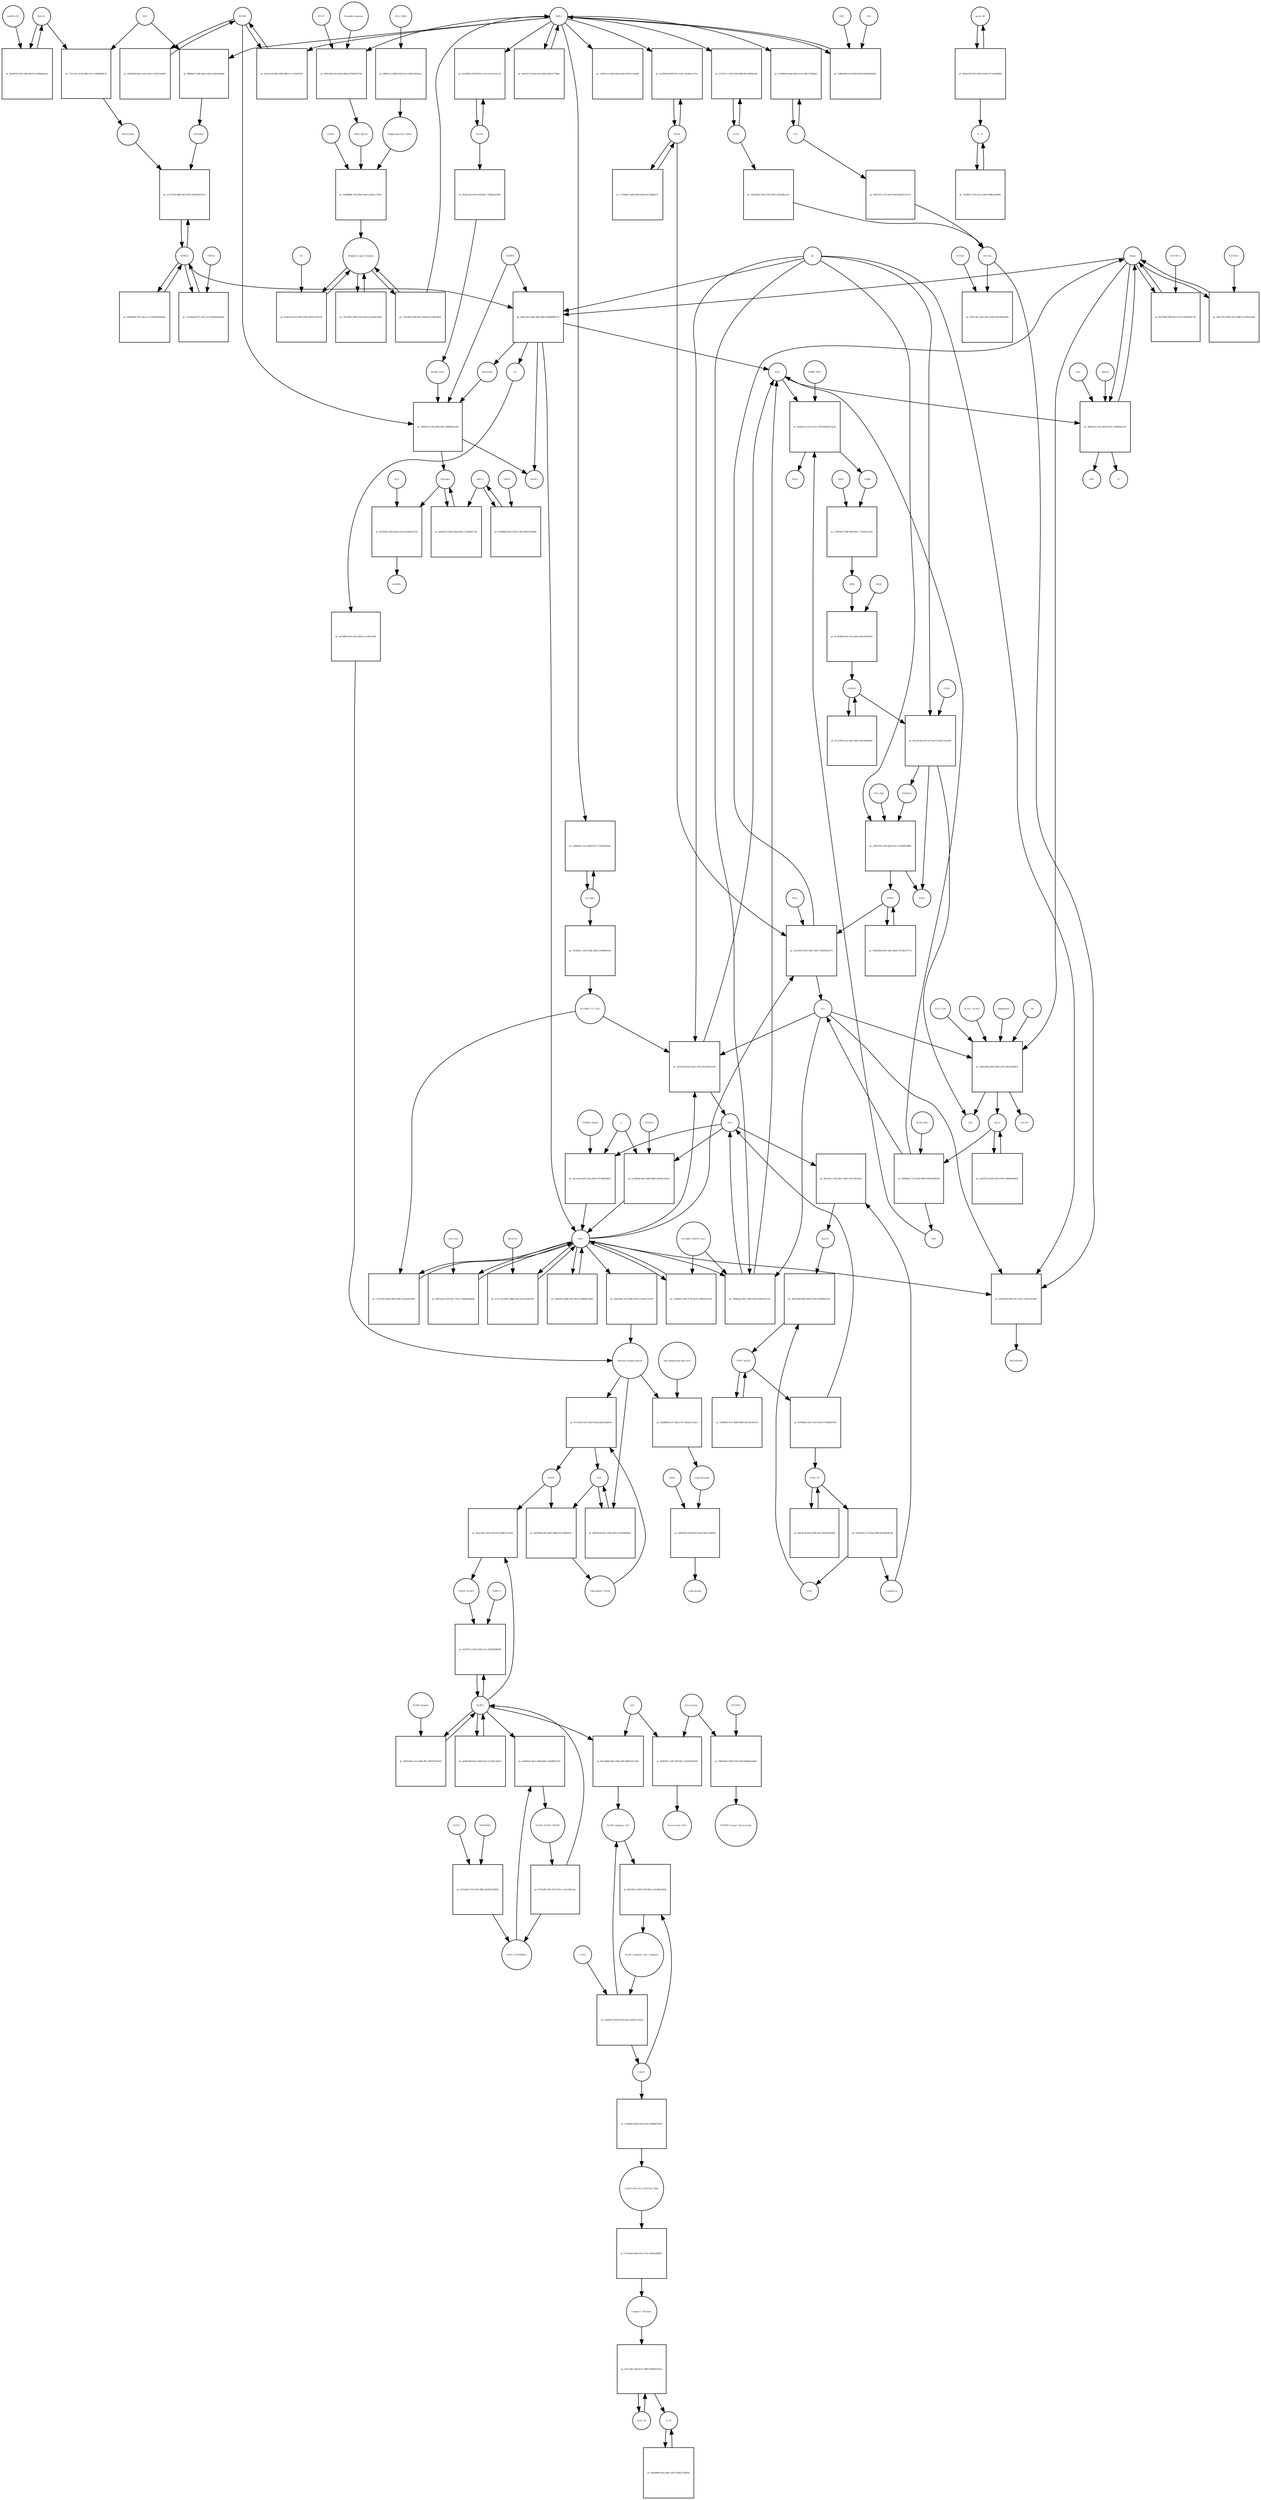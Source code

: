 strict digraph  {
Heme [annotation="urn_miriam_obo.chebi_CHEBI%3A30413", bipartite=0, cls="simple chemical", fontsize=4, label=Heme, shape=circle];
"pr_dd5c4342-20da-498a-9f48-358688904578" [annotation="", bipartite=1, cls=process, fontsize=4, label="pr_dd5c4342-20da-498a-9f48-358688904578", shape=square];
Biliverdin [annotation="urn_miriam_obo.chebi_CHEBI%3A17033", bipartite=0, cls="simple chemical", fontsize=4, label=Biliverdin, shape=circle];
HMOX1 [annotation="", bipartite=0, cls=macromolecule, fontsize=4, label=HMOX1, shape=circle];
O2 [annotation="urn_miriam_obo.chebi_CHEBI%3A15379", bipartite=0, cls="simple chemical", fontsize=4, label=O2, shape=circle];
NADPH [annotation="urn_miriam_obo.chebi_CHEBI%3A16474", bipartite=0, cls="simple chemical", fontsize=4, label=NADPH, shape=circle];
H2O [annotation="urn_miriam_obo.chebi_CHEBI%3A15377", bipartite=0, cls="simple chemical", fontsize=4, label=H2O, shape=circle];
"Fe2+" [annotation="urn_miriam_obo.chebi_CHEBI%3A29033", bipartite=0, cls="simple chemical", fontsize=4, label="Fe2+", shape=circle];
"NADP+" [annotation="urn_miriam_obo.chebi_CHEBI%3A18009", bipartite=0, cls="simple chemical", fontsize=4, label="NADP+", shape=circle];
CO [annotation="urn_miriam_obo.chebi_CHEBI%3A17245", bipartite=0, cls="simple chemical", fontsize=4, label=CO, shape=circle];
"pr_0b77bfb4-0f8b-4b25-9573-e6b5faf9175f" [annotation="", bipartite=1, cls=process, fontsize=4, label="pr_0b77bfb4-0f8b-4b25-9573-e6b5faf9175f", shape=square];
"FLVCR1-2" [annotation=urn_miriam_uniprot_Q9Y5Y0, bipartite=0, cls=macromolecule, fontsize=4, label="FLVCR1-2", shape=circle];
"pr_569e9c57-10f6-4f06-9dec-46693f6ceaf6" [annotation="", bipartite=1, cls=process, fontsize=4, label="pr_569e9c57-10f6-4f06-9dec-46693f6ceaf6", shape=square];
Bilirubin [annotation="urn_miriam_obo.chebi_CHEBI%3A16990", bipartite=0, cls="simple chemical", fontsize=4, label=Bilirubin, shape=circle];
BLVRB [annotation=urn_miriam_uniprot_P30043, bipartite=0, cls=macromolecule, fontsize=4, label=BLVRB, shape=circle];
"BLVRA_Zn2+" [annotation="urn_miriam_obo.chebi_CHEBI%3A29805|urn_miriam_uniprot_P53004", bipartite=0, cls=complex, fontsize=4, label="BLVRA_Zn2+", shape=circle];
"pr_b8a3d572-d5a6-4fbe-859a-cc2d050a7191" [annotation="", bipartite=1, cls=process, fontsize=4, label="pr_b8a3d572-d5a6-4fbe-859a-cc2d050a7191", shape=square];
ABCC1 [annotation="", bipartite=0, cls=macromolecule, fontsize=4, label=ABCC1, shape=circle];
"pr_b3230d41-df49-4ea4-ace9-e226b21b57f2" [annotation="", bipartite=1, cls=process, fontsize=4, label="pr_b3230d41-df49-4ea4-ace9-e226b21b57f2", shape=square];
ALB [annotation=urn_miriam_uniprot_P02768, bipartite=0, cls=macromolecule, fontsize=4, label=ALB, shape=circle];
"ALB/BIL" [annotation="urn_miriam_uniprot_P02768|urn_miriam_obo.chebi_CHEBI%3A16990", bipartite=0, cls=complex, fontsize=4, label="ALB/BIL", shape=circle];
NRF2 [annotation="", bipartite=0, cls=macromolecule, fontsize=4, label=NRF2, shape=circle];
"pr_89964a37-afff-4bbb-a26a-b320f204ed8e" [annotation="", bipartite=1, cls=process, fontsize=4, label="pr_89964a37-afff-4bbb-a26a-b320f204ed8e", shape=square];
MAF [annotation=urn_miriam_uniprot_O75444, bipartite=0, cls=macromolecule, fontsize=4, label=MAF, shape=circle];
"Nrf2/Maf" [annotation="", bipartite=0, cls=complex, fontsize=4, label="Nrf2/Maf", shape=circle];
"pr_77ea141c-6154-46fe-9214-1298e8ffbe7e" [annotation="", bipartite=1, cls=process, fontsize=4, label="pr_77ea141c-6154-46fe-9214-1298e8ffbe7e", shape=square];
BACH1 [annotation=urn_miriam_uniprot_O14867, bipartite=0, cls=macromolecule, fontsize=4, label=BACH1, shape=circle];
"BACH1/Maf" [annotation="", bipartite=0, cls=complex, fontsize=4, label="BACH1/Maf", shape=circle];
"pr_26ed8761-0fa1-4be0-8632-67d0bb46e2a5" [annotation="", bipartite=1, cls=process, fontsize=4, label="pr_26ed8761-0fa1-4be0-8632-67d0bb46e2a5", shape=square];
"miRNA-155" [annotation=urn_miriam_ncbigene_406947, bipartite=0, cls="nucleic acid feature", fontsize=4, label="miRNA-155", shape=circle];
"pr_a1c27362-8b6f-445f-9d53-a9166097de14" [annotation="", bipartite=1, cls=process, fontsize=4, label="pr_a1c27362-8b6f-445f-9d53-a9166097de14", shape=square];
PRIN9 [annotation="urn_miriam_obo.chebi_CHEBI%3A15430", bipartite=0, cls="simple chemical", fontsize=4, label=PRIN9, shape=circle];
"pr_e2c81014-9521-4853-ab52-7054840cdc75" [annotation="", bipartite=1, cls=process, fontsize=4, label="pr_e2c81014-9521-4853-ab52-7054840cdc75", shape=square];
FECH [annotation=urn_miriam_uniprot_P22830, bipartite=0, cls=macromolecule, fontsize=4, label=FECH, shape=circle];
"Pb2+" [annotation="urn_miriam_obo.chebi_CHEBI%3A27889", bipartite=0, cls="simple chemical", fontsize=4, label="Pb2+", shape=circle];
"H+" [annotation="urn_miriam_obo.chebi_CHEBI%3A15378", bipartite=0, cls="simple chemical", fontsize=4, label="H+", shape=circle];
"SUCC-CoA" [annotation="urn_miriam_obo.chebi_CHEBI%3A57292", bipartite=0, cls="simple chemical", fontsize=4, label="SUCC-CoA", shape=circle];
"pr_ad9ee98a-bab6-4084-a359-546cded36fc0" [annotation="", bipartite=1, cls=process, fontsize=4, label="pr_ad9ee98a-bab6-4084-a359-546cded36fc0", shape=square];
dALA [annotation="urn_miriam_obo.chebi_CHEBI%3A356416", bipartite=0, cls="simple chemical", fontsize=4, label=dALA, shape=circle];
ALAS1_ALAS2 [annotation="urn_miriam_uniprot_P13196|urn_miriam_uniprot_P22557", bipartite=0, cls=complex, fontsize=4, label=ALAS1_ALAS2, shape=circle];
Panhematin [annotation="urn_miriam_obo.chebi_CHEBI%3A50385", bipartite=0, cls="simple chemical", fontsize=4, label=Panhematin, shape=circle];
Gly [annotation="urn_miriam_obo.chebi_CHEBI%3A57305", bipartite=0, cls="simple chemical", fontsize=4, label=Gly, shape=circle];
"CoA-SH" [annotation="urn_miriam_obo.chebi_CHEBI%3A15346", bipartite=0, cls="simple chemical", fontsize=4, label="CoA-SH", shape=circle];
CO2 [annotation="urn_miriam_obo.chebi_CHEBI%3A16526", bipartite=0, cls="simple chemical", fontsize=4, label=CO2, shape=circle];
"pr_e495c64f-9414-4af5-88ad-479081970742" [annotation="", bipartite=1, cls=process, fontsize=4, label="pr_e495c64f-9414-4af5-88ad-479081970742", shape=square];
KEAP1 [annotation=urn_miriam_uniprot_Q14145, bipartite=0, cls=macromolecule, fontsize=4, label=KEAP1, shape=circle];
NRF2_KEAP1 [annotation="urn_miriam_uniprot_Q14145|urn_miriam_uniprot_Q16236", bipartite=0, cls=complex, fontsize=4, label=NRF2_KEAP1, shape=circle];
"Dimethly fumarate" [annotation="urn_miriam_obo.chebi_CHEBI%3A76004", bipartite=0, cls="simple chemical", fontsize=4, label="Dimethly fumarate", shape=circle];
"Ubiquitin Ligase Complex" [annotation="urn_miriam_uniprot_Q14145|urn_miriam_uniprot_Q15843|urn_miriam_uniprot_Q13618|urn_miriam_uniprot_P62877|urn_miriam_uniprot_Q16236|urn_miriam_uniprot_P0CG48|urn_miriam_pubmed_19940261|urn_miriam_interpro_IPR000608", bipartite=0, cls=complex, fontsize=4, label="Ubiquitin Ligase Complex", shape=circle];
"pr_76227601-895d-4335-bbcb-6c3603031fb6" [annotation="", bipartite=1, cls=process, fontsize=4, label="pr_76227601-895d-4335-bbcb-6c3603031fb6", shape=square];
"pr_54ffbb5b-77c5-4502-b006-0818e4a8fb28" [annotation="", bipartite=1, cls=process, fontsize=4, label="pr_54ffbb5b-77c5-4502-b006-0818e4a8fb28", shape=square];
PBG [annotation="urn_miriam_obo.chebi_CHEBI%3A58126", bipartite=0, cls="simple chemical", fontsize=4, label=PBG, shape=circle];
"ALAD_Zn2+" [annotation="urn_miriam_uniprot_P13716|urn_miriam_obo.chebi_CHEBI%3A29105", bipartite=0, cls=complex, fontsize=4, label="ALAD_Zn2+", shape=circle];
"pr_8ebd1e13-d181-4c57-a785-dad9f5e74a2b" [annotation="", bipartite=1, cls=process, fontsize=4, label="pr_8ebd1e13-d181-4c57-a785-dad9f5e74a2b", shape=square];
HMBL [annotation="urn_miriam_obo.chebi_CHEBI%3A57845", bipartite=0, cls="simple chemical", fontsize=4, label=HMBL, shape=circle];
HMBS_DIPY [annotation="urn_miriam_obo.chebi_CHEBI%3A36319|urn_miriam_uniprot_P08397", bipartite=0, cls=complex, fontsize=4, label=HMBS_DIPY, shape=circle];
"NH4+" [annotation="urn_miriam_obo.chebi_CHEBI%3A28938", bipartite=0, cls="simple chemical", fontsize=4, label="NH4+", shape=circle];
"pr_278f7d1b-7dd0-49df-8d1c-77a5a9172e28" [annotation="", bipartite=1, cls=process, fontsize=4, label="pr_278f7d1b-7dd0-49df-8d1c-77a5a9172e28", shape=square];
URO3 [annotation="urn_miriam_obo.chebi_CHEBI%3A15437", bipartite=0, cls="simple chemical", fontsize=4, label=URO3, shape=circle];
UROS [annotation=urn_miriam_uniprot_P10746, bipartite=0, cls=macromolecule, fontsize=4, label=UROS, shape=circle];
"pr_6c3420b4-bdcf-4c2a-b02e-fb9cd248705e" [annotation="", bipartite=1, cls=process, fontsize=4, label="pr_6c3420b4-bdcf-4c2a-b02e-fb9cd248705e", shape=square];
COPRO3 [annotation="urn_miriam_obo.chebi_CHEBI%3A15439", bipartite=0, cls="simple chemical", fontsize=4, label=COPRO3, shape=circle];
UROD [annotation=urn_miriam_uniprot_P06132, bipartite=0, cls=macromolecule, fontsize=4, label=UROD, shape=circle];
"pr_0acc6c2d-ee10-4c33-9e7f-e5b217aa636d" [annotation="", bipartite=1, cls=process, fontsize=4, label="pr_0acc6c2d-ee10-4c33-9e7f-e5b217aa636d", shape=square];
PPGEN9 [annotation="urn_miriam_obo.chebi_CHEBI%3A15435", bipartite=0, cls="simple chemical", fontsize=4, label=PPGEN9, shape=circle];
CPOX [annotation=urn_miriam_uniprot_P36551, bipartite=0, cls=macromolecule, fontsize=4, label=CPOX, shape=circle];
H2O2 [annotation="urn_miriam_obo.chebi_CHEBI%3A16240", bipartite=0, cls="simple chemical", fontsize=4, label=H2O2, shape=circle];
"pr_1d0747f9-c838-4e83-92f1-c193e6b7888d" [annotation="", bipartite=1, cls=process, fontsize=4, label="pr_1d0747f9-c838-4e83-92f1-c193e6b7888d", shape=square];
PPO_FAD [annotation="urn_miriam_obo.chebi_CHEBI%3A16238|urn_miriam_uniprot_P50336", bipartite=0, cls=complex, fontsize=4, label=PPO_FAD, shape=circle];
"pr_be815e72-4cda-4a5f-ba6d-ab2f1a779b8c" [annotation="", bipartite=1, cls=process, fontsize=4, label="pr_be815e72-4cda-4a5f-ba6d-ab2f1a779b8c", shape=square];
"pr_ab167013-420e-4b1d-9705-cbb66950482f" [annotation="", bipartite=1, cls="uncertain process", fontsize=4, label="pr_ab167013-420e-4b1d-9705-cbb66950482f", shape=square];
"pr_811218f8-a1ec-46ce-8af0-34b33f692b29" [annotation="", bipartite=1, cls="uncertain process", fontsize=4, label="pr_811218f8-a1ec-46ce-8af0-34b33f692b29", shape=square];
"pr_9588384d-89c6-42bc-8b6b-7b734237171e" [annotation="", bipartite=1, cls="uncertain process", fontsize=4, label="pr_9588384d-89c6-42bc-8b6b-7b734237171e", shape=square];
"Poly-unsaturated fatty acid" [annotation="urn_miriam_obo.chebi_CHEBI%3A26208", bipartite=0, cls="simple chemical", fontsize=4, label="Poly-unsaturated fatty acid", shape=circle];
"pr_3026f898-fc27-42fb-a747-f3ebea7cb3e3" [annotation="", bipartite=1, cls=process, fontsize=4, label="pr_3026f898-fc27-42fb-a747-f3ebea7cb3e3", shape=square];
"Lipid Peroxide" [annotation="urn_miriam_obo.chebi_CHEBI%3A61051", bipartite=0, cls="simple chemical", fontsize=4, label="Lipid Peroxide", shape=circle];
"Reactive Oxygen Species" [annotation="urn_miriam_obo.chebi_CHEBI%3A26523", bipartite=0, cls="simple chemical", fontsize=4, label="Reactive Oxygen Species", shape=circle];
"pr_444532d0-b3f4-4dc1-bc65-2df337d12683" [annotation="", bipartite=1, cls=process, fontsize=4, label="pr_444532d0-b3f4-4dc1-bc65-2df337d12683", shape=square];
"Fe(3+)O(OH)" [annotation="urn_miriam_obo.chebi_CHEBI%3A78619", bipartite=0, cls="simple chemical", fontsize=4, label="Fe(3+)O(OH)", shape=circle];
Ferritin [annotation=urn_miriam_uniprot_P02794, bipartite=0, cls=complex, fontsize=4, label=Ferritin, shape=circle];
"pr_1747224e-b482-480f-a9b8-2c3ee592cb83" [annotation="", bipartite=1, cls=process, fontsize=4, label="pr_1747224e-b482-480f-a9b8-2c3ee592cb83", shape=square];
"SLC40A1_CP_Cu2+" [annotation="urn_miriam_uniprot_P00450|urn_miriam_uniprot_Q9NP59|urn_miriam_obo.chebi_CHEBI%3A29036", bipartite=0, cls=complex, fontsize=4, label="SLC40A1_CP_Cu2+", shape=circle];
"pr_a655765a-b4cb-4ae1-97a0-20ca9365c92f" [annotation="", bipartite=1, cls=process, fontsize=4, label="pr_a655765a-b4cb-4ae1-97a0-20ca9365c92f", shape=square];
"Fe3+" [annotation="urn_miriam_obo.chebi_CHEBI%3A29034", bipartite=0, cls="simple chemical", fontsize=4, label="Fe3+", shape=circle];
SLC40A1 [annotation=urn_miriam_ncbigene_30061, bipartite=0, cls="nucleic acid feature", fontsize=4, label=SLC40A1, shape=circle];
"pr_1dbd6932-1b2f-458d-bf37-2719ded202d2" [annotation="", bipartite=1, cls=process, fontsize=4, label="pr_1dbd6932-1b2f-458d-bf37-2719ded202d2", shape=square];
FTH1 [annotation=urn_miriam_ncbigene_2495, bipartite=0, cls="nucleic acid feature", fontsize=4, label=FTH1, shape=circle];
"pr_f2791c11-1106-4384-9f08-db720086a1d6" [annotation="", bipartite=1, cls=process, fontsize=4, label="pr_f2791c11-1106-4384-9f08-db720086a1d6", shape=square];
FTL [annotation=urn_miriam_ncbigene_2512, bipartite=0, cls="nucleic acid feature", fontsize=4, label=FTL, shape=circle];
"pr_b12660e9-0eda-4001-b116-580c7109dbe5" [annotation="", bipartite=1, cls=process, fontsize=4, label="pr_b12660e9-0eda-4001-b116-580c7109dbe5", shape=square];
"pr_9d7edd2d-25ba-41d2-af83-c432a48aac2f" [annotation="", bipartite=1, cls=process, fontsize=4, label="pr_9d7edd2d-25ba-41d2-af83-c432a48aac2f", shape=square];
"pr_80b55cf1-0c33-4e5f-9ef4-0adf31e1417d" [annotation="", bipartite=1, cls=process, fontsize=4, label="pr_80b55cf1-0c33-4e5f-9ef4-0adf31e1417d", shape=square];
"pr_a1299528-f008-4152-b215-20a9eeac751a" [annotation="", bipartite=1, cls=process, fontsize=4, label="pr_a1299528-f008-4152-b215-20a9eeac751a", shape=square];
"pr_c7224b81-9ad9-4630-b09a-0ac55dbafe7e" [annotation="", bipartite=1, cls=process, fontsize=4, label="pr_c7224b81-9ad9-4630-b09a-0ac55dbafe7e", shape=square];
"pr_695d9590-797c-44ac-ac72-0824f36b656a" [annotation="", bipartite=1, cls=process, fontsize=4, label="pr_695d9590-797c-44ac-ac72-0824f36b656a", shape=square];
BLVRA [annotation=urn_miriam_ncbigene_644, bipartite=0, cls="nucleic acid feature", fontsize=4, label=BLVRA, shape=circle];
"pr_b118962a-d7d9-4014-a7e9-1231aee2c110" [annotation="", bipartite=1, cls=process, fontsize=4, label="pr_b118962a-d7d9-4014-a7e9-1231aee2c110", shape=square];
"pr_8c6e3c2b-d9ad-48b5-8059-c11cf5a87b29" [annotation="", bipartite=1, cls=process, fontsize=4, label="pr_8c6e3c2b-d9ad-48b5-8059-c11cf5a87b29", shape=square];
"pr_439ab1fd-0b41-4cbc-aa4e-1cb957cde087" [annotation="", bipartite=1, cls=process, fontsize=4, label="pr_439ab1fd-0b41-4cbc-aa4e-1cb957cde087", shape=square];
"pr_051b6c3d-419b-4efd-bbc1-756dbca054f3" [annotation="", bipartite=1, cls=process, fontsize=4, label="pr_051b6c3d-419b-4efd-bbc1-756dbca054f3", shape=square];
"pr_74cd65ec-a5d1-42d6-a386-fc396fb0810d" [annotation="", bipartite=1, cls=process, fontsize=4, label="pr_74cd65ec-a5d1-42d6-a386-fc396fb0810d", shape=square];
"pr_0352c3dc-1003-4855-9c9b-d3e33d81dd4b" [annotation="", bipartite=1, cls=process, fontsize=4, label="pr_0352c3dc-1003-4855-9c9b-d3e33d81dd4b", shape=square];
NCOA4 [annotation=urn_miriam_uniprot_Q13772, bipartite=0, cls=macromolecule, fontsize=4, label=NCOA4, shape=circle];
"pr_efce1e2a-b0f1-4a2a-bb35-597408830b10" [annotation="", bipartite=1, cls=process, fontsize=4, label="pr_efce1e2a-b0f1-4a2a-bb35-597408830b10", shape=square];
CYBRD1_Heme [annotation="urn_miriam_uniprot_Q53TN4|urn_miriam_obo.chebi_CHEBI%3A30413", bipartite=0, cls=complex, fontsize=4, label=CYBRD1_Heme, shape=circle];
"e-" [annotation="urn_miriam_obo.chebi_CHEBI%3A10545", bipartite=0, cls="simple chemical", fontsize=4, label="e-", shape=circle];
"pr_e8d7ae3e-22e4-4a17-b2e1-79dda4e84bed" [annotation="", bipartite=1, cls=process, fontsize=4, label="pr_e8d7ae3e-22e4-4a17-b2e1-79dda4e84bed", shape=square];
SLC11A2 [annotation=urn_miriam_uniprot_P49281, bipartite=0, cls=macromolecule, fontsize=4, label=SLC11A2, shape=circle];
"pr_e0630569-430d-4433-ba43-8bc315fffdfa" [annotation="", bipartite=1, cls=process, fontsize=4, label="pr_e0630569-430d-4433-ba43-8bc315fffdfa", shape=square];
"Lipid alcohol" [annotation="urn_miriam_obo.chebi_CHEBI%3A24026", bipartite=0, cls="simple chemical", fontsize=4, label="Lipid alcohol", shape=circle];
GPX4 [annotation=urn_miriam_uniprot_P36969, bipartite=0, cls=macromolecule, fontsize=4, label=GPX4, shape=circle];
"pr_7e2395db-8571-437a-ac18-48f5f5bfa2e0" [annotation="", bipartite=1, cls=process, fontsize=4, label="pr_7e2395db-8571-437a-ac18-48f5f5bfa2e0", shape=square];
ORF3a [annotation="urn_miriam_uniprot_P0DTC3|urn_miriam_taxonomy_2697049", bipartite=0, cls=macromolecule, fontsize=4, label=ORF3a, shape=circle];
"pr_24dcd5ab-35c4-46b2-93c6-ccb93e721230" [annotation="", bipartite=1, cls=process, fontsize=4, label="pr_24dcd5ab-35c4-46b2-93c6-ccb93e721230", shape=square];
"pr_f91888fb-9b32-4530-a78b-99282554408a" [annotation="", bipartite=1, cls=process, fontsize=4, label="pr_f91888fb-9b32-4530-a78b-99282554408a", shape=square];
ORF9c [annotation=urn_miriam_taxonomy_2697049, bipartite=0, cls=macromolecule, fontsize=4, label=ORF9c, shape=circle];
CUL3_RBX1 [annotation="urn_miriam_uniprot_Q13618|urn_miriam_uniprot_P62877", bipartite=0, cls=complex, fontsize=4, label=CUL3_RBX1, shape=circle];
"pr_8f81b112-66b9-4336-a5c3-298519001ea2" [annotation="", bipartite=1, cls=process, fontsize=4, label="pr_8f81b112-66b9-4336-a5c3-298519001ea2", shape=square];
"Neddylated CUL3_RBX1" [annotation="urn_miriam_uniprot_Q15843|urn_miriam_uniprot_Q13618|urn_miriam_uniprot_P62877", bipartite=0, cls=complex, fontsize=4, label="Neddylated CUL3_RBX1", shape=circle];
"pr_1ed97c1e-56d9-4ddd-833d-b47011ccbe80" [annotation="", bipartite=1, cls=process, fontsize=4, label="pr_1ed97c1e-56d9-4ddd-833d-b47011ccbe80", shape=square];
"pr_61d88b8b-75aa-46e6-a9ef-c825ecc75851" [annotation="", bipartite=1, cls=process, fontsize=4, label="pr_61d88b8b-75aa-46e6-a9ef-c825ecc75851", shape=square];
CAND1 [annotation=urn_miriam_uniprot_Q86VP6, bipartite=0, cls=macromolecule, fontsize=4, label=CAND1, shape=circle];
E2 [annotation=urn_miriam_interpro_IPR000608, bipartite=0, cls=macromolecule, fontsize=4, label=E2, shape=circle];
"pr_fea82a23-bf11-46c9-820e-d653e7239130" [annotation="", bipartite=1, cls=process, fontsize=4, label="pr_fea82a23-bf11-46c9-820e-d653e7239130", shape=square];
"pr_23db920b-8c38-45d9-92e8-4b385944681c" [annotation="", bipartite=1, cls=process, fontsize=4, label="pr_23db920b-8c38-45d9-92e8-4b385944681c", shape=square];
PKC [annotation="urn_miriam_pubmed_12198130|urn_miriam_interpro_IPR012233", bipartite=0, cls=macromolecule, fontsize=4, label=PKC, shape=circle];
CK2 [annotation="", bipartite=0, cls=macromolecule, fontsize=4, label=CK2, shape=circle];
"pr_bd077013-d96e-4133-988f-5c2034cfeddb" [annotation="", bipartite=1, cls=process, fontsize=4, label="pr_bd077013-d96e-4133-988f-5c2034cfeddb", shape=square];
"FLVCR1-1" [annotation=urn_miriam_uniprot_Q9Y5Y0, bipartite=0, cls=macromolecule, fontsize=4, label="FLVCR1-1", shape=circle];
"pr_50802c34-514c-4b52-8195-332fd00e3110" [annotation="", bipartite=1, cls=process, fontsize=4, label="pr_50802c34-514c-4b52-8195-332fd00e3110", shape=square];
ABCG2 [annotation=urn_miriam_uniprot_Q9UNQ0, bipartite=0, cls="macromolecule multimer", fontsize=4, label=ABCG2, shape=circle];
ATP [annotation="urn_miriam_obo.chebi_CHEBI%3A30616", bipartite=0, cls="simple chemical", fontsize=4, label=ATP, shape=circle];
Pi [annotation="urn_miriam_obo.chebi_CHEBI%3A18367", bipartite=0, cls="simple chemical", fontsize=4, label=Pi, shape=circle];
ADP [annotation="urn_miriam_obo.chebi_CHEBI%3A456216", bipartite=0, cls="simple chemical", fontsize=4, label=ADP, shape=circle];
"pr_c32b90c9-38f2-4745-8a33-c09e6efa7ee9" [annotation="", bipartite=1, cls=process, fontsize=4, label="pr_c32b90c9-38f2-4745-8a33-c09e6efa7ee9", shape=square];
"SLC40A1_HEPH_Cu2+" [annotation="urn_miriam_uniprot_Q9BQS7|urn_miriam_uniprot_Q9NP59|urn_miriam_obo.chebi_CHEBI%3A28694", bipartite=0, cls=complex, fontsize=4, label="SLC40A1_HEPH_Cu2+", shape=circle];
"pr_76944a5e-4fec-49b3-b23f-95e8c1651147" [annotation="", bipartite=1, cls=process, fontsize=4, label="pr_76944a5e-4fec-49b3-b23f-95e8c1651147", shape=square];
"pr_6fee33ce-1d3a-48c1-80b1-41b13fb160ef" [annotation="", bipartite=1, cls=process, fontsize=4, label="pr_6fee33ce-1d3a-48c1-80b1-41b13fb160ef", shape=square];
Transferrin [annotation=urn_miriam_uniprot_P02787, bipartite=0, cls=macromolecule, fontsize=4, label=Transferrin, shape=circle];
holoTF [annotation="urn_miriam_uniprot_P02787|urn_miriam_obo.chebi_CHEBI%3A29034", bipartite=0, cls=complex, fontsize=4, label=holoTF, shape=circle];
TFRC [annotation=urn_miriam_uniprot_P02786, bipartite=0, cls="macromolecule multimer", fontsize=4, label=TFRC, shape=circle];
"pr_98d74a69-695e-4d16-a76d-3f29a86a10e1" [annotation="", bipartite=1, cls=process, fontsize=4, label="pr_98d74a69-695e-4d16-a76d-3f29a86a10e1", shape=square];
TFRC_holoTF [annotation="urn_miriam_uniprot_P02787|urn_miriam_obo.chebi_CHEBI%3A29034|urn_miriam_uniprot_P02786", bipartite=0, cls=complex, fontsize=4, label=TFRC_holoTF, shape=circle];
"pr_543ff99a-9cc6-4999-9d80-242536c0ac95" [annotation="", bipartite=1, cls=process, fontsize=4, label="pr_543ff99a-9cc6-4999-9d80-242536c0ac95", shape=square];
"pr_837d48ed-29e1-4c67-8cb5-f72284856745" [annotation="", bipartite=1, cls=process, fontsize=4, label="pr_837d48ed-29e1-4c67-8cb5-f72284856745", shape=square];
TFRC_TF [annotation="urn_miriam_uniprot_P02787|urn_miriam_uniprot_P02786", bipartite=0, cls=complex, fontsize=4, label=TFRC_TF, shape=circle];
"pr_bc180fab-dacb-4082-8ba9-4818aa18f1e4" [annotation="", bipartite=1, cls=process, fontsize=4, label="pr_bc180fab-dacb-4082-8ba9-4818aa18f1e4", shape=square];
STEAP3 [annotation=urn_miriam_uniprot_Q658P3, bipartite=0, cls=macromolecule, fontsize=4, label=STEAP3, shape=circle];
"pr_fc7c1cb1-9097-48db-aeb2-e8ca329367d9" [annotation="", bipartite=1, cls=process, fontsize=4, label="pr_fc7c1cb1-9097-48db-aeb2-e8ca329367d9", shape=square];
MCOLN1 [annotation=urn_miriam_uniprot_Q9GZU1, bipartite=0, cls=macromolecule, fontsize=4, label=MCOLN1, shape=circle];
"pr_54b669c9-db9e-441f-bb25-8186d8579d3f" [annotation="", bipartite=1, cls=process, fontsize=4, label="pr_54b669c9-db9e-441f-bb25-8186d8579d3f", shape=square];
"pr_8d2cdcdf-42eb-429f-bcfe-f60e4b510494" [annotation="", bipartite=1, cls=process, fontsize=4, label="pr_8d2cdcdf-42eb-429f-bcfe-f60e4b510494", shape=square];
"pr_fea8c459-e170-4aae-906f-8e508aaffc3b" [annotation="", bipartite=1, cls=process, fontsize=4, label="pr_fea8c459-e170-4aae-906f-8e508aaffc3b", shape=square];
"pr_7191dd78-f14d-49cf-9add-8ac25db18876" [annotation="", bipartite=1, cls=process, fontsize=4, label="pr_7191dd78-f14d-49cf-9add-8ac25db18876", shape=square];
Thioredoxin_TXNIP [annotation="urn_miriam_uniprot_P10599|urn_miriam_uniprot_Q9H3M7", bipartite=0, cls=complex, fontsize=4, label=Thioredoxin_TXNIP, shape=circle];
"pr_917cdf54-ed72-42b3-943d-a4fea25bde31" [annotation="", bipartite=1, cls=process, fontsize=4, label="pr_917cdf54-ed72-42b3-943d-a4fea25bde31", shape=square];
TXNIP [annotation=urn_miriam_uniprot_Q9H3M7, bipartite=0, cls=macromolecule, fontsize=4, label=TXNIP, shape=circle];
TXN [annotation=urn_miriam_uniprot_P10599, bipartite=0, cls=macromolecule, fontsize=4, label=TXN, shape=circle];
NLRP3 [annotation=urn_miriam_uniprot_Q96P20, bipartite=0, cls=macromolecule, fontsize=4, label=NLRP3, shape=circle];
"pr_d8343a64-c5ae-4406-8ffc-0487934c9e81" [annotation="", bipartite=1, cls=process, fontsize=4, label="pr_d8343a64-c5ae-4406-8ffc-0487934c9e81", shape=square];
"Nf-KB Complex" [annotation="urn_miriam_uniprot_P19838|urn_miriam_uniprot_Q04206|urn_miriam_uniprot_Q00653", bipartite=0, cls=complex, fontsize=4, label="Nf-KB Complex", shape=circle];
"pr_deb8b798-6eb1-4620-9e3e-a17b2ec4d21a" [annotation="", bipartite=1, cls=process, fontsize=4, label="pr_deb8b798-6eb1-4620-9e3e-a17b2ec4d21a", shape=square];
"pr_bb81fb54-bb27-43bf-a059-c974310b08aa" [annotation="", bipartite=1, cls=process, fontsize=4, label="pr_bb81fb54-bb27-43bf-a059-c974310b08aa", shape=square];
"pr_3af7b90e-df23-4067-9b8b-631749d2d35c" [annotation="", bipartite=1, cls=process, fontsize=4, label="pr_3af7b90e-df23-4067-9b8b-631749d2d35c", shape=square];
HSP90AB1 [annotation=urn_miriam_uniprot_P08238, bipartite=0, cls=macromolecule, fontsize=4, label=HSP90AB1, shape=circle];
"pr_675cd6e5-f37d-42fe-88b2-2b24071b6663" [annotation="", bipartite=1, cls=process, fontsize=4, label="pr_675cd6e5-f37d-42fe-88b2-2b24071b6663", shape=square];
SUGT1 [annotation=urn_miriam_uniprot_Q9Y2Z0, bipartite=0, cls=macromolecule, fontsize=4, label=SUGT1, shape=circle];
SUGT1_HSP90AB1 [annotation="urn_miriam_uniprot_P08238|urn_miriam_uniprot_Q9Y2Z0", bipartite=0, cls=complex, fontsize=4, label=SUGT1_HSP90AB1, shape=circle];
"pr_af8d0a2e-8dc5-46db-bb0e-c06a8fb3c957" [annotation="", bipartite=1, cls=process, fontsize=4, label="pr_af8d0a2e-8dc5-46db-bb0e-c06a8fb3c957", shape=square];
NLRP3_SUGT1_HSP90 [annotation="urn_miriam_uniprot_P08238|urn_miriam_uniprot_Q96P20|urn_miriam_uniprot_Q9Y2Z0", bipartite=0, cls=complex, fontsize=4, label=NLRP3_SUGT1_HSP90, shape=circle];
"pr_0fe5c364-c5bf-41b6-9cf6-6dd67a11f6ae" [annotation="", bipartite=1, cls=process, fontsize=4, label="pr_0fe5c364-c5bf-41b6-9cf6-6dd67a11f6ae", shape=square];
TXNIP_NLRP3 [annotation="urn_miriam_uniprot_Q9H3M7|urn_miriam_uniprot_Q96P20", bipartite=0, cls=complex, fontsize=4, label=TXNIP_NLRP3, shape=circle];
"pr_60ca93b8-9b2e-458b-a8f7-86b41431194c" [annotation="", bipartite=1, cls=process, fontsize=4, label="pr_60ca93b8-9b2e-458b-a8f7-86b41431194c", shape=square];
ASC [annotation=urn_miriam_uniprot_Q9ULZ3, bipartite=0, cls=macromolecule, fontsize=4, label=ASC, shape=circle];
"NLRP3 oligomer_ASC" [annotation="urn_miriam_uniprot_Q9ULZ3|urn_miriam_obo.chebi_CHEBI%3A36080", bipartite=0, cls=complex, fontsize=4, label="NLRP3 oligomer_ASC", shape=circle];
"pr_08c3941a-2985-433d-86ac-e91396e9a0d2" [annotation="", bipartite=1, cls=process, fontsize=4, label="pr_08c3941a-2985-433d-86ac-e91396e9a0d2", shape=square];
CASP1 [annotation=urn_miriam_uniprot_P29466, bipartite=0, cls=macromolecule, fontsize=4, label=CASP1, shape=circle];
"NLRP3 oligomer_ASC_Caspase1" [annotation="urn_miriam_uniprot_P29466|urn_miriam_uniprot_Q9ULZ3", bipartite=0, cls=complex, fontsize=4, label="NLRP3 oligomer_ASC_Caspase1", shape=circle];
"pr_9940387c-5a85-4fff-bb27-ad37eaf0d768" [annotation="", bipartite=1, cls=process, fontsize=4, label="pr_9940387c-5a85-4fff-bb27-ad37eaf0d768", shape=square];
"Pyrin trimer" [annotation=urn_miriam_uniprot_O15553, bipartite=0, cls=complex, fontsize=4, label="Pyrin trimer", shape=circle];
"Pyrin trimer_ASC" [annotation="urn_miriam_uniprot_O15553|urn_miriam_uniprot_Q9ULZ3", bipartite=0, cls=complex, fontsize=4, label="Pyrin trimer_ASC", shape=circle];
"pr_59035a40-c668-4709-b2d9-66dbddea6b2c" [annotation="", bipartite=1, cls=process, fontsize=4, label="pr_59035a40-c668-4709-b2d9-66dbddea6b2c", shape=square];
PSTPIP1 [annotation=urn_miriam_uniprot_O43586, bipartite=0, cls="macromolecule multimer", fontsize=4, label=PSTPIP1, shape=circle];
"PSTPIP1 trimer_Pyrin trimer" [annotation="urn_miriam_uniprot_O15553|urn_miriam_uniprot_O43586", bipartite=0, cls=complex, fontsize=4, label="PSTPIP1 trimer_Pyrin trimer", shape=circle];
"pr_16ae8a3e-0938-4e7b-aad1-be0833733a55" [annotation="", bipartite=1, cls=process, fontsize=4, label="pr_16ae8a3e-0938-4e7b-aad1-be0833733a55", shape=square];
CTSG [annotation=urn_miriam_uniprot_P08311, bipartite=0, cls=macromolecule, fontsize=4, label=CTSG, shape=circle];
"pr_c25a68ef-b428-4109-a2fa-f32bd4070954" [annotation="", bipartite=1, cls=process, fontsize=4, label="pr_c25a68ef-b428-4109-a2fa-f32bd4070954", shape=square];
"CASP1(120-197)_CASP1(317-404)" [annotation=urn_miriam_uniprot_P29466, bipartite=0, cls=complex, fontsize=4, label="CASP1(120-197)_CASP1(317-404)", shape=circle];
"pr_5574e9a6-d0dd-43ac-87ae-6605e69bff97" [annotation="", bipartite=1, cls=process, fontsize=4, label="pr_5574e9a6-d0dd-43ac-87ae-6605e69bff97", shape=square];
"Caspase-1 Tetramer" [annotation=urn_miriam_uniprot_P29466, bipartite=0, cls="complex multimer", fontsize=4, label="Caspase-1 Tetramer", shape=circle];
"proIL-1B" [annotation=urn_miriam_uniprot_P01584, bipartite=0, cls=macromolecule, fontsize=4, label="proIL-1B", shape=circle];
"pr_902b1530-9252-4093-9e48-317e470a6969" [annotation="", bipartite=1, cls=process, fontsize=4, label="pr_902b1530-9252-4093-9e48-317e470a6969", shape=square];
"IL-1B" [annotation=urn_miriam_uniprot_P01584, bipartite=0, cls=macromolecule, fontsize=4, label="IL-1B", shape=circle];
"pr_14188f11-21f3-4c1e-a0b4-398bc4a940fe" [annotation="", bipartite=1, cls="omitted process", fontsize=4, label="pr_14188f11-21f3-4c1e-a0b4-398bc4a940fe", shape=square];
"pr_3e67417a-2029-4e9a-ac2c-d7d2df56b06d" [annotation="", bipartite=1, cls=process, fontsize=4, label="pr_3e67417a-2029-4e9a-ac2c-d7d2df56b06d", shape=square];
"SARS E" [annotation=urn_miriam_uniprot_P59637, bipartite=0, cls=macromolecule, fontsize=4, label="SARS E", shape=circle];
"proIL-18" [annotation=urn_miriam_uniprot_Q14116, bipartite=0, cls=macromolecule, fontsize=4, label="proIL-18", shape=circle];
"pr_f81ec4f6-e2d0-4cd7-98b9-e9d9f2f1b5a5" [annotation="", bipartite=1, cls=process, fontsize=4, label="pr_f81ec4f6-e2d0-4cd7-98b9-e9d9f2f1b5a5", shape=square];
"IL-18" [annotation=urn_miriam_uniprot_Q14116, bipartite=0, cls=macromolecule, fontsize=4, label="IL-18", shape=circle];
"pr_dbd288f0-6eb2-484c-a9d7-85482155d69d" [annotation="", bipartite=1, cls="omitted process", fontsize=4, label="pr_dbd288f0-6eb2-484c-a9d7-85482155d69d", shape=square];
"pr_6a7fd6f6-d551-4f1a-8f84-21cc08caf78e" [annotation="", bipartite=1, cls=process, fontsize=4, label="pr_6a7fd6f6-d551-4f1a-8f84-21cc08caf78e", shape=square];
"pr_97cfad1f-23fa-4f43-874c-cc6c15991a5e" [annotation="", bipartite=1, cls=process, fontsize=4, label="pr_97cfad1f-23fa-4f43-874c-cc6c15991a5e", shape=square];
Heme -> "pr_dd5c4342-20da-498a-9f48-358688904578"  [annotation="", interaction_type=consumption];
Heme -> "pr_0b77bfb4-0f8b-4b25-9573-e6b5faf9175f"  [annotation="", interaction_type=consumption];
Heme -> "pr_ad9ee98a-bab6-4084-a359-546cded36fc0"  [annotation=urn_miriam_pubmed_25446301, interaction_type=inhibition];
Heme -> "pr_bd077013-d96e-4133-988f-5c2034cfeddb"  [annotation="", interaction_type=consumption];
Heme -> "pr_50802c34-514c-4b52-8195-332fd00e3110"  [annotation="", interaction_type=consumption];
"pr_dd5c4342-20da-498a-9f48-358688904578" -> Biliverdin  [annotation="", interaction_type=production];
"pr_dd5c4342-20da-498a-9f48-358688904578" -> H2O  [annotation="", interaction_type=production];
"pr_dd5c4342-20da-498a-9f48-358688904578" -> "Fe2+"  [annotation="", interaction_type=production];
"pr_dd5c4342-20da-498a-9f48-358688904578" -> "NADP+"  [annotation="", interaction_type=production];
"pr_dd5c4342-20da-498a-9f48-358688904578" -> CO  [annotation="", interaction_type=production];
Biliverdin -> "pr_569e9c57-10f6-4f06-9dec-46693f6ceaf6"  [annotation="", interaction_type=consumption];
HMOX1 -> "pr_dd5c4342-20da-498a-9f48-358688904578"  [annotation="", interaction_type=catalysis];
HMOX1 -> "pr_a1c27362-8b6f-445f-9d53-a9166097de14"  [annotation="", interaction_type=consumption];
HMOX1 -> "pr_695d9590-797c-44ac-ac72-0824f36b656a"  [annotation="", interaction_type=consumption];
HMOX1 -> "pr_7e2395db-8571-437a-ac18-48f5f5bfa2e0"  [annotation="", interaction_type=consumption];
O2 -> "pr_dd5c4342-20da-498a-9f48-358688904578"  [annotation="", interaction_type=consumption];
O2 -> "pr_0acc6c2d-ee10-4c33-9e7f-e5b217aa636d"  [annotation="", interaction_type=consumption];
O2 -> "pr_1d0747f9-c838-4e83-92f1-c193e6b7888d"  [annotation="", interaction_type=consumption];
O2 -> "pr_444532d0-b3f4-4dc1-bc65-2df337d12683"  [annotation="", interaction_type=consumption];
O2 -> "pr_a655765a-b4cb-4ae1-97a0-20ca9365c92f"  [annotation="", interaction_type=consumption];
O2 -> "pr_76944a5e-4fec-49b3-b23f-95e8c1651147"  [annotation="", interaction_type=consumption];
NADPH -> "pr_dd5c4342-20da-498a-9f48-358688904578"  [annotation="", interaction_type=consumption];
NADPH -> "pr_569e9c57-10f6-4f06-9dec-46693f6ceaf6"  [annotation="", interaction_type=consumption];
H2O -> "pr_8ebd1e13-d181-4c57-a785-dad9f5e74a2b"  [annotation="", interaction_type=consumption];
H2O -> "pr_50802c34-514c-4b52-8195-332fd00e3110"  [annotation="", interaction_type=consumption];
"Fe2+" -> "pr_e2c81014-9521-4853-ab52-7054840cdc75"  [annotation="", interaction_type=consumption];
"Fe2+" -> "pr_444532d0-b3f4-4dc1-bc65-2df337d12683"  [annotation="", interaction_type=consumption];
"Fe2+" -> "pr_1747224e-b482-480f-a9b8-2c3ee592cb83"  [annotation="", interaction_type=consumption];
"Fe2+" -> "pr_a655765a-b4cb-4ae1-97a0-20ca9365c92f"  [annotation="", interaction_type=consumption];
"Fe2+" -> "pr_e8d7ae3e-22e4-4a17-b2e1-79dda4e84bed"  [annotation="", interaction_type=consumption];
"Fe2+" -> "pr_24dcd5ab-35c4-46b2-93c6-ccb93e721230"  [annotation="urn_miriam_pubmed_26794443|urn_miriam_pubmed_30692038", interaction_type=catalysis];
"Fe2+" -> "pr_c32b90c9-38f2-4745-8a33-c09e6efa7ee9"  [annotation="", interaction_type=consumption];
"Fe2+" -> "pr_76944a5e-4fec-49b3-b23f-95e8c1651147"  [annotation="", interaction_type=consumption];
"Fe2+" -> "pr_fc7c1cb1-9097-48db-aeb2-e8ca329367d9"  [annotation="", interaction_type=consumption];
"Fe2+" -> "pr_54b669c9-db9e-441f-bb25-8186d8579d3f"  [annotation="", interaction_type=consumption];
CO -> "pr_6a7fd6f6-d551-4f1a-8f84-21cc08caf78e"  [annotation="urn_miriam_pubmed_28356568|urn_miriam_pubmed_25770182", interaction_type=inhibition];
"pr_0b77bfb4-0f8b-4b25-9573-e6b5faf9175f" -> Heme  [annotation="", interaction_type=production];
"FLVCR1-2" -> "pr_0b77bfb4-0f8b-4b25-9573-e6b5faf9175f"  [annotation="", interaction_type=catalysis];
"pr_569e9c57-10f6-4f06-9dec-46693f6ceaf6" -> Bilirubin  [annotation="", interaction_type=production];
"pr_569e9c57-10f6-4f06-9dec-46693f6ceaf6" -> "NADP+"  [annotation="", interaction_type=production];
Bilirubin -> "pr_b8a3d572-d5a6-4fbe-859a-cc2d050a7191"  [annotation="", interaction_type=consumption];
Bilirubin -> "pr_b3230d41-df49-4ea4-ace9-e226b21b57f2"  [annotation="", interaction_type=consumption];
BLVRB -> "pr_569e9c57-10f6-4f06-9dec-46693f6ceaf6"  [annotation="", interaction_type=catalysis];
BLVRB -> "pr_8c6e3c2b-d9ad-48b5-8059-c11cf5a87b29"  [annotation="", interaction_type=consumption];
BLVRB -> "pr_439ab1fd-0b41-4cbc-aa4e-1cb957cde087"  [annotation="", interaction_type=consumption];
"BLVRA_Zn2+" -> "pr_569e9c57-10f6-4f06-9dec-46693f6ceaf6"  [annotation="", interaction_type=catalysis];
"pr_b8a3d572-d5a6-4fbe-859a-cc2d050a7191" -> Bilirubin  [annotation="", interaction_type=production];
ABCC1 -> "pr_b8a3d572-d5a6-4fbe-859a-cc2d050a7191"  [annotation="", interaction_type=catalysis];
ABCC1 -> "pr_f91888fb-9b32-4530-a78b-99282554408a"  [annotation="", interaction_type=consumption];
"pr_b3230d41-df49-4ea4-ace9-e226b21b57f2" -> "ALB/BIL"  [annotation="", interaction_type=production];
ALB -> "pr_b3230d41-df49-4ea4-ace9-e226b21b57f2"  [annotation="", interaction_type=consumption];
NRF2 -> "pr_89964a37-afff-4bbb-a26a-b320f204ed8e"  [annotation="", interaction_type=consumption];
NRF2 -> "pr_e495c64f-9414-4af5-88ad-479081970742"  [annotation="", interaction_type=consumption];
NRF2 -> "pr_be815e72-4cda-4a5f-ba6d-ab2f1a779b8c"  [annotation="", interaction_type=consumption];
NRF2 -> "pr_1dbd6932-1b2f-458d-bf37-2719ded202d2"  [annotation=urn_miriam_pubmed_30692038, interaction_type=catalysis];
NRF2 -> "pr_f2791c11-1106-4384-9f08-db720086a1d6"  [annotation=urn_miriam_pubmed_30692038, interaction_type=catalysis];
NRF2 -> "pr_b12660e9-0eda-4001-b116-580c7109dbe5"  [annotation=urn_miriam_pubmed_30692038, interaction_type=catalysis];
NRF2 -> "pr_a1299528-f008-4152-b215-20a9eeac751a"  [annotation="urn_miriam_pubmed_30692038|urn_miriam_pubmed_23766848", interaction_type=catalysis];
NRF2 -> "pr_b118962a-d7d9-4014-a7e9-1231aee2c110"  [annotation=urn_miriam_pubmed_30692038, interaction_type=catalysis];
NRF2 -> "pr_8c6e3c2b-d9ad-48b5-8059-c11cf5a87b29"  [annotation=urn_miriam_pubmed_30692038, interaction_type=catalysis];
NRF2 -> "pr_1ed97c1e-56d9-4ddd-833d-b47011ccbe80"  [annotation="", interaction_type=consumption];
NRF2 -> "pr_23db920b-8c38-45d9-92e8-4b385944681c"  [annotation="", interaction_type=consumption];
"pr_89964a37-afff-4bbb-a26a-b320f204ed8e" -> "Nrf2/Maf"  [annotation="", interaction_type=production];
MAF -> "pr_89964a37-afff-4bbb-a26a-b320f204ed8e"  [annotation="", interaction_type=consumption];
MAF -> "pr_77ea141c-6154-46fe-9214-1298e8ffbe7e"  [annotation="", interaction_type=consumption];
"Nrf2/Maf" -> "pr_a1c27362-8b6f-445f-9d53-a9166097de14"  [annotation="urn_miriam_pubmed_10473555|urn_miriam_pubmed_31827672|urn_miriam_pubmed_30692038|urn_miriam_pubmed_29717933", interaction_type=catalysis];
"pr_77ea141c-6154-46fe-9214-1298e8ffbe7e" -> "BACH1/Maf"  [annotation="", interaction_type=production];
BACH1 -> "pr_77ea141c-6154-46fe-9214-1298e8ffbe7e"  [annotation="", interaction_type=consumption];
BACH1 -> "pr_26ed8761-0fa1-4be0-8632-67d0bb46e2a5"  [annotation="", interaction_type=consumption];
"BACH1/Maf" -> "pr_a1c27362-8b6f-445f-9d53-a9166097de14"  [annotation="urn_miriam_pubmed_10473555|urn_miriam_pubmed_31827672|urn_miriam_pubmed_30692038|urn_miriam_pubmed_29717933", interaction_type=inhibition];
"pr_26ed8761-0fa1-4be0-8632-67d0bb46e2a5" -> BACH1  [annotation="", interaction_type=production];
"miRNA-155" -> "pr_26ed8761-0fa1-4be0-8632-67d0bb46e2a5"  [annotation="urn_miriam_pubmed_28082120|urn_miriam_pubmed_21982894", interaction_type=inhibition];
"pr_a1c27362-8b6f-445f-9d53-a9166097de14" -> HMOX1  [annotation="", interaction_type=production];
PRIN9 -> "pr_e2c81014-9521-4853-ab52-7054840cdc75"  [annotation="", interaction_type=consumption];
PRIN9 -> "pr_9588384d-89c6-42bc-8b6b-7b734237171e"  [annotation="", interaction_type=consumption];
"pr_e2c81014-9521-4853-ab52-7054840cdc75" -> Heme  [annotation="", interaction_type=production];
"pr_e2c81014-9521-4853-ab52-7054840cdc75" -> "H+"  [annotation="", interaction_type=production];
FECH -> "pr_e2c81014-9521-4853-ab52-7054840cdc75"  [annotation="", interaction_type=catalysis];
FECH -> "pr_a1299528-f008-4152-b215-20a9eeac751a"  [annotation="", interaction_type=consumption];
FECH -> "pr_c7224b81-9ad9-4630-b09a-0ac55dbafe7e"  [annotation="", interaction_type=consumption];
"Pb2+" -> "pr_e2c81014-9521-4853-ab52-7054840cdc75"  [annotation="", interaction_type=inhibition];
"H+" -> "pr_ad9ee98a-bab6-4084-a359-546cded36fc0"  [annotation="", interaction_type=consumption];
"H+" -> "pr_444532d0-b3f4-4dc1-bc65-2df337d12683"  [annotation="", interaction_type=consumption];
"H+" -> "pr_a655765a-b4cb-4ae1-97a0-20ca9365c92f"  [annotation="", interaction_type=consumption];
"H+" -> "pr_76944a5e-4fec-49b3-b23f-95e8c1651147"  [annotation="", interaction_type=consumption];
"SUCC-CoA" -> "pr_ad9ee98a-bab6-4084-a359-546cded36fc0"  [annotation="", interaction_type=consumption];
"pr_ad9ee98a-bab6-4084-a359-546cded36fc0" -> dALA  [annotation="", interaction_type=production];
"pr_ad9ee98a-bab6-4084-a359-546cded36fc0" -> "CoA-SH"  [annotation="", interaction_type=production];
"pr_ad9ee98a-bab6-4084-a359-546cded36fc0" -> CO2  [annotation="", interaction_type=production];
dALA -> "pr_54ffbb5b-77c5-4502-b006-0818e4a8fb28"  [annotation="", interaction_type=consumption];
dALA -> "pr_ab167013-420e-4b1d-9705-cbb66950482f"  [annotation="", interaction_type=consumption];
ALAS1_ALAS2 -> "pr_ad9ee98a-bab6-4084-a359-546cded36fc0"  [annotation=urn_miriam_pubmed_25446301, interaction_type=catalysis];
Panhematin -> "pr_ad9ee98a-bab6-4084-a359-546cded36fc0"  [annotation=urn_miriam_pubmed_25446301, interaction_type=inhibition];
Gly -> "pr_ad9ee98a-bab6-4084-a359-546cded36fc0"  [annotation="", interaction_type=consumption];
"pr_e495c64f-9414-4af5-88ad-479081970742" -> NRF2_KEAP1  [annotation="", interaction_type=production];
KEAP1 -> "pr_e495c64f-9414-4af5-88ad-479081970742"  [annotation="", interaction_type=consumption];
NRF2_KEAP1 -> "pr_61d88b8b-75aa-46e6-a9ef-c825ecc75851"  [annotation="", interaction_type=consumption];
"Dimethly fumarate" -> "pr_e495c64f-9414-4af5-88ad-479081970742"  [annotation="urn_miriam_pubmed_15282312|urn_miriam_pubmed_20486766|urn_miriam_pubmed_31692987|urn_miriam_pubmed_15572695|urn_miriam_pubmed_32132672", interaction_type=inhibition];
"Ubiquitin Ligase Complex" -> "pr_76227601-895d-4335-bbcb-6c3603031fb6"  [annotation="", interaction_type=consumption];
"Ubiquitin Ligase Complex" -> "pr_fea82a23-bf11-46c9-820e-d653e7239130"  [annotation="", interaction_type=consumption];
"Ubiquitin Ligase Complex" -> "pr_7191dd78-f14d-49cf-9add-8ac25db18876"  [annotation="", interaction_type=consumption];
"pr_76227601-895d-4335-bbcb-6c3603031fb6" -> "Ubiquitin Ligase Complex"  [annotation="", interaction_type=production];
"pr_54ffbb5b-77c5-4502-b006-0818e4a8fb28" -> PBG  [annotation="", interaction_type=production];
"pr_54ffbb5b-77c5-4502-b006-0818e4a8fb28" -> "H+"  [annotation="", interaction_type=production];
"pr_54ffbb5b-77c5-4502-b006-0818e4a8fb28" -> H2O  [annotation="", interaction_type=production];
PBG -> "pr_8ebd1e13-d181-4c57-a785-dad9f5e74a2b"  [annotation="", interaction_type=consumption];
"ALAD_Zn2+" -> "pr_54ffbb5b-77c5-4502-b006-0818e4a8fb28"  [annotation="", interaction_type=catalysis];
"pr_8ebd1e13-d181-4c57-a785-dad9f5e74a2b" -> HMBL  [annotation="", interaction_type=production];
"pr_8ebd1e13-d181-4c57-a785-dad9f5e74a2b" -> "NH4+"  [annotation="", interaction_type=production];
HMBL -> "pr_278f7d1b-7dd0-49df-8d1c-77a5a9172e28"  [annotation="", interaction_type=consumption];
HMBS_DIPY -> "pr_8ebd1e13-d181-4c57-a785-dad9f5e74a2b"  [annotation="", interaction_type=catalysis];
"pr_278f7d1b-7dd0-49df-8d1c-77a5a9172e28" -> URO3  [annotation="", interaction_type=production];
URO3 -> "pr_6c3420b4-bdcf-4c2a-b02e-fb9cd248705e"  [annotation="", interaction_type=consumption];
UROS -> "pr_278f7d1b-7dd0-49df-8d1c-77a5a9172e28"  [annotation="", interaction_type=catalysis];
"pr_6c3420b4-bdcf-4c2a-b02e-fb9cd248705e" -> COPRO3  [annotation="", interaction_type=production];
COPRO3 -> "pr_0acc6c2d-ee10-4c33-9e7f-e5b217aa636d"  [annotation="", interaction_type=consumption];
COPRO3 -> "pr_811218f8-a1ec-46ce-8af0-34b33f692b29"  [annotation="", interaction_type=consumption];
UROD -> "pr_6c3420b4-bdcf-4c2a-b02e-fb9cd248705e"  [annotation="", interaction_type=catalysis];
"pr_0acc6c2d-ee10-4c33-9e7f-e5b217aa636d" -> PPGEN9  [annotation="", interaction_type=production];
"pr_0acc6c2d-ee10-4c33-9e7f-e5b217aa636d" -> CO2  [annotation="", interaction_type=production];
"pr_0acc6c2d-ee10-4c33-9e7f-e5b217aa636d" -> H2O2  [annotation="", interaction_type=production];
PPGEN9 -> "pr_1d0747f9-c838-4e83-92f1-c193e6b7888d"  [annotation="", interaction_type=consumption];
CPOX -> "pr_0acc6c2d-ee10-4c33-9e7f-e5b217aa636d"  [annotation="", interaction_type=catalysis];
"pr_1d0747f9-c838-4e83-92f1-c193e6b7888d" -> PRIN9  [annotation="", interaction_type=production];
"pr_1d0747f9-c838-4e83-92f1-c193e6b7888d" -> H2O2  [annotation="", interaction_type=production];
PPO_FAD -> "pr_1d0747f9-c838-4e83-92f1-c193e6b7888d"  [annotation="", interaction_type=catalysis];
"pr_be815e72-4cda-4a5f-ba6d-ab2f1a779b8c" -> NRF2  [annotation="", interaction_type=production];
"pr_ab167013-420e-4b1d-9705-cbb66950482f" -> dALA  [annotation="", interaction_type=production];
"pr_811218f8-a1ec-46ce-8af0-34b33f692b29" -> COPRO3  [annotation="", interaction_type=production];
"pr_9588384d-89c6-42bc-8b6b-7b734237171e" -> PRIN9  [annotation="", interaction_type=production];
"Poly-unsaturated fatty acid" -> "pr_3026f898-fc27-42fb-a747-f3ebea7cb3e3"  [annotation="", interaction_type=consumption];
"pr_3026f898-fc27-42fb-a747-f3ebea7cb3e3" -> "Lipid Peroxide"  [annotation="", interaction_type=production];
"Lipid Peroxide" -> "pr_e0630569-430d-4433-ba43-8bc315fffdfa"  [annotation="", interaction_type=consumption];
"Reactive Oxygen Species" -> "pr_3026f898-fc27-42fb-a747-f3ebea7cb3e3"  [annotation="urn_miriam_pubmed_26794443|urn_miriam_pubmed_30692038", interaction_type=catalysis];
"Reactive Oxygen Species" -> "pr_917cdf54-ed72-42b3-943d-a4fea25bde31"  [annotation="", interaction_type="necessary stimulation"];
"Reactive Oxygen Species" -> "pr_bb81fb54-bb27-43bf-a059-c974310b08aa"  [annotation="", interaction_type="necessary stimulation"];
"pr_444532d0-b3f4-4dc1-bc65-2df337d12683" -> "Fe(3+)O(OH)"  [annotation="", interaction_type=production];
Ferritin -> "pr_444532d0-b3f4-4dc1-bc65-2df337d12683"  [annotation="", interaction_type=catalysis];
Ferritin -> "pr_0352c3dc-1003-4855-9c9b-d3e33d81dd4b"  [annotation="", interaction_type=consumption];
"pr_1747224e-b482-480f-a9b8-2c3ee592cb83" -> "Fe2+"  [annotation="", interaction_type=production];
"SLC40A1_CP_Cu2+" -> "pr_1747224e-b482-480f-a9b8-2c3ee592cb83"  [annotation="", interaction_type=catalysis];
"SLC40A1_CP_Cu2+" -> "pr_a655765a-b4cb-4ae1-97a0-20ca9365c92f"  [annotation="", interaction_type=catalysis];
"pr_a655765a-b4cb-4ae1-97a0-20ca9365c92f" -> "Fe3+"  [annotation="", interaction_type=production];
"pr_a655765a-b4cb-4ae1-97a0-20ca9365c92f" -> H2O  [annotation="", interaction_type=production];
"Fe3+" -> "pr_efce1e2a-b0f1-4a2a-bb35-597408830b10"  [annotation="", interaction_type=consumption];
"Fe3+" -> "pr_6fee33ce-1d3a-48c1-80b1-41b13fb160ef"  [annotation="", interaction_type=consumption];
"Fe3+" -> "pr_bc180fab-dacb-4082-8ba9-4818aa18f1e4"  [annotation="", interaction_type=consumption];
SLC40A1 -> "pr_1dbd6932-1b2f-458d-bf37-2719ded202d2"  [annotation="", interaction_type=consumption];
SLC40A1 -> "pr_74cd65ec-a5d1-42d6-a386-fc396fb0810d"  [annotation="", interaction_type=consumption];
"pr_1dbd6932-1b2f-458d-bf37-2719ded202d2" -> SLC40A1  [annotation="", interaction_type=production];
FTH1 -> "pr_f2791c11-1106-4384-9f08-db720086a1d6"  [annotation="", interaction_type=consumption];
FTH1 -> "pr_9d7edd2d-25ba-41d2-af83-c432a48aac2f"  [annotation="", interaction_type=consumption];
"pr_f2791c11-1106-4384-9f08-db720086a1d6" -> FTH1  [annotation="", interaction_type=production];
FTL -> "pr_b12660e9-0eda-4001-b116-580c7109dbe5"  [annotation="", interaction_type=consumption];
FTL -> "pr_80b55cf1-0c33-4e5f-9ef4-0adf31e1417d"  [annotation="", interaction_type=consumption];
"pr_b12660e9-0eda-4001-b116-580c7109dbe5" -> FTL  [annotation="", interaction_type=production];
"pr_9d7edd2d-25ba-41d2-af83-c432a48aac2f" -> Ferritin  [annotation="", interaction_type=production];
"pr_80b55cf1-0c33-4e5f-9ef4-0adf31e1417d" -> Ferritin  [annotation="", interaction_type=production];
"pr_a1299528-f008-4152-b215-20a9eeac751a" -> FECH  [annotation="", interaction_type=production];
"pr_c7224b81-9ad9-4630-b09a-0ac55dbafe7e" -> FECH  [annotation="", interaction_type=production];
"pr_695d9590-797c-44ac-ac72-0824f36b656a" -> HMOX1  [annotation="", interaction_type=production];
BLVRA -> "pr_b118962a-d7d9-4014-a7e9-1231aee2c110"  [annotation="", interaction_type=consumption];
BLVRA -> "pr_051b6c3d-419b-4efd-bbc1-756dbca054f3"  [annotation="", interaction_type=consumption];
"pr_b118962a-d7d9-4014-a7e9-1231aee2c110" -> BLVRA  [annotation="", interaction_type=production];
"pr_8c6e3c2b-d9ad-48b5-8059-c11cf5a87b29" -> BLVRB  [annotation="", interaction_type=production];
"pr_439ab1fd-0b41-4cbc-aa4e-1cb957cde087" -> BLVRB  [annotation="", interaction_type=production];
"pr_051b6c3d-419b-4efd-bbc1-756dbca054f3" -> "BLVRA_Zn2+"  [annotation="", interaction_type=production];
"pr_74cd65ec-a5d1-42d6-a386-fc396fb0810d" -> "SLC40A1_CP_Cu2+"  [annotation="", interaction_type=production];
NCOA4 -> "pr_0352c3dc-1003-4855-9c9b-d3e33d81dd4b"  [annotation=urn_miriam_pubmed_30692038, interaction_type=catalysis];
"pr_efce1e2a-b0f1-4a2a-bb35-597408830b10" -> "Fe2+"  [annotation="", interaction_type=production];
CYBRD1_Heme -> "pr_efce1e2a-b0f1-4a2a-bb35-597408830b10"  [annotation="", interaction_type=catalysis];
"e-" -> "pr_efce1e2a-b0f1-4a2a-bb35-597408830b10"  [annotation="", interaction_type=consumption];
"e-" -> "pr_bc180fab-dacb-4082-8ba9-4818aa18f1e4"  [annotation="", interaction_type=consumption];
"pr_e8d7ae3e-22e4-4a17-b2e1-79dda4e84bed" -> "Fe2+"  [annotation="", interaction_type=production];
SLC11A2 -> "pr_e8d7ae3e-22e4-4a17-b2e1-79dda4e84bed"  [annotation="", interaction_type=catalysis];
"pr_e0630569-430d-4433-ba43-8bc315fffdfa" -> "Lipid alcohol"  [annotation="", interaction_type=production];
GPX4 -> "pr_e0630569-430d-4433-ba43-8bc315fffdfa"  [annotation="urn_miriam_pubmed_26794443|urn_miriam_pubmed_30692038", interaction_type=catalysis];
"pr_7e2395db-8571-437a-ac18-48f5f5bfa2e0" -> HMOX1  [annotation="", interaction_type=production];
ORF3a -> "pr_7e2395db-8571-437a-ac18-48f5f5bfa2e0"  [annotation="urn_miriam_doi_10.1101%2F2020.03.22.002386|urn_miriam_taxonomy_2697049", interaction_type=modulation];
"pr_24dcd5ab-35c4-46b2-93c6-ccb93e721230" -> "Reactive Oxygen Species"  [annotation="", interaction_type=production];
"pr_f91888fb-9b32-4530-a78b-99282554408a" -> ABCC1  [annotation="", interaction_type=production];
ORF9c -> "pr_f91888fb-9b32-4530-a78b-99282554408a"  [annotation="urn_miriam_doi_10.1101%2F2020.03.22.002386|urn_miriam_taxonomy_2697049", interaction_type=modulation];
CUL3_RBX1 -> "pr_8f81b112-66b9-4336-a5c3-298519001ea2"  [annotation="", interaction_type=consumption];
"pr_8f81b112-66b9-4336-a5c3-298519001ea2" -> "Neddylated CUL3_RBX1"  [annotation="", interaction_type=production];
"Neddylated CUL3_RBX1" -> "pr_61d88b8b-75aa-46e6-a9ef-c825ecc75851"  [annotation="", interaction_type=consumption];
"pr_61d88b8b-75aa-46e6-a9ef-c825ecc75851" -> "Ubiquitin Ligase Complex"  [annotation="", interaction_type=production];
CAND1 -> "pr_61d88b8b-75aa-46e6-a9ef-c825ecc75851"  [annotation="urn_miriam_pubmed_20486766|urn_miriam_pubmed_31692987|urn_miriam_pubmed_16449638|urn_miriam_pubmed_15572695", interaction_type=inhibition];
E2 -> "pr_fea82a23-bf11-46c9-820e-d653e7239130"  [annotation="", interaction_type=consumption];
"pr_fea82a23-bf11-46c9-820e-d653e7239130" -> "Ubiquitin Ligase Complex"  [annotation="", interaction_type=production];
"pr_23db920b-8c38-45d9-92e8-4b385944681c" -> NRF2  [annotation="", interaction_type=production];
PKC -> "pr_23db920b-8c38-45d9-92e8-4b385944681c"  [annotation="urn_miriam_pubmed_31692987|urn_miriam_pubmed_12198130", interaction_type=catalysis];
CK2 -> "pr_23db920b-8c38-45d9-92e8-4b385944681c"  [annotation="urn_miriam_pubmed_31692987|urn_miriam_pubmed_12198130", interaction_type=catalysis];
"pr_bd077013-d96e-4133-988f-5c2034cfeddb" -> Heme  [annotation="", interaction_type=production];
"FLVCR1-1" -> "pr_bd077013-d96e-4133-988f-5c2034cfeddb"  [annotation="", interaction_type=catalysis];
"pr_50802c34-514c-4b52-8195-332fd00e3110" -> Heme  [annotation="", interaction_type=production];
"pr_50802c34-514c-4b52-8195-332fd00e3110" -> Pi  [annotation="", interaction_type=production];
"pr_50802c34-514c-4b52-8195-332fd00e3110" -> ADP  [annotation="", interaction_type=production];
ABCG2 -> "pr_50802c34-514c-4b52-8195-332fd00e3110"  [annotation="", interaction_type=catalysis];
ATP -> "pr_50802c34-514c-4b52-8195-332fd00e3110"  [annotation="", interaction_type=consumption];
"pr_c32b90c9-38f2-4745-8a33-c09e6efa7ee9" -> "Fe2+"  [annotation="", interaction_type=production];
"SLC40A1_HEPH_Cu2+" -> "pr_c32b90c9-38f2-4745-8a33-c09e6efa7ee9"  [annotation="", interaction_type=catalysis];
"SLC40A1_HEPH_Cu2+" -> "pr_76944a5e-4fec-49b3-b23f-95e8c1651147"  [annotation="", interaction_type=catalysis];
"pr_76944a5e-4fec-49b3-b23f-95e8c1651147" -> "Fe3+"  [annotation="", interaction_type=production];
"pr_76944a5e-4fec-49b3-b23f-95e8c1651147" -> H2O  [annotation="", interaction_type=production];
"pr_6fee33ce-1d3a-48c1-80b1-41b13fb160ef" -> holoTF  [annotation="", interaction_type=production];
Transferrin -> "pr_6fee33ce-1d3a-48c1-80b1-41b13fb160ef"  [annotation="", interaction_type=consumption];
holoTF -> "pr_98d74a69-695e-4d16-a76d-3f29a86a10e1"  [annotation="", interaction_type=consumption];
TFRC -> "pr_98d74a69-695e-4d16-a76d-3f29a86a10e1"  [annotation="", interaction_type=consumption];
"pr_98d74a69-695e-4d16-a76d-3f29a86a10e1" -> TFRC_holoTF  [annotation="", interaction_type=production];
TFRC_holoTF -> "pr_543ff99a-9cc6-4999-9d80-242536c0ac95"  [annotation="", interaction_type=consumption];
TFRC_holoTF -> "pr_837d48ed-29e1-4c67-8cb5-f72284856745"  [annotation="", interaction_type=consumption];
"pr_543ff99a-9cc6-4999-9d80-242536c0ac95" -> TFRC_holoTF  [annotation="", interaction_type=production];
"pr_837d48ed-29e1-4c67-8cb5-f72284856745" -> "Fe3+"  [annotation="", interaction_type=production];
"pr_837d48ed-29e1-4c67-8cb5-f72284856745" -> TFRC_TF  [annotation="", interaction_type=production];
TFRC_TF -> "pr_8d2cdcdf-42eb-429f-bcfe-f60e4b510494"  [annotation="", interaction_type=consumption];
TFRC_TF -> "pr_fea8c459-e170-4aae-906f-8e508aaffc3b"  [annotation="", interaction_type=consumption];
"pr_bc180fab-dacb-4082-8ba9-4818aa18f1e4" -> "Fe2+"  [annotation="", interaction_type=production];
STEAP3 -> "pr_bc180fab-dacb-4082-8ba9-4818aa18f1e4"  [annotation="", interaction_type=catalysis];
"pr_fc7c1cb1-9097-48db-aeb2-e8ca329367d9" -> "Fe2+"  [annotation="", interaction_type=production];
MCOLN1 -> "pr_fc7c1cb1-9097-48db-aeb2-e8ca329367d9"  [annotation="", interaction_type=catalysis];
"pr_54b669c9-db9e-441f-bb25-8186d8579d3f" -> "Fe2+"  [annotation="", interaction_type=production];
"pr_8d2cdcdf-42eb-429f-bcfe-f60e4b510494" -> TFRC_TF  [annotation="", interaction_type=production];
"pr_fea8c459-e170-4aae-906f-8e508aaffc3b" -> TFRC  [annotation="", interaction_type=production];
"pr_fea8c459-e170-4aae-906f-8e508aaffc3b" -> Transferrin  [annotation="", interaction_type=production];
"pr_7191dd78-f14d-49cf-9add-8ac25db18876" -> "Ubiquitin Ligase Complex"  [annotation="", interaction_type=production];
"pr_7191dd78-f14d-49cf-9add-8ac25db18876" -> NRF2  [annotation="", interaction_type=production];
Thioredoxin_TXNIP -> "pr_917cdf54-ed72-42b3-943d-a4fea25bde31"  [annotation="", interaction_type=consumption];
"pr_917cdf54-ed72-42b3-943d-a4fea25bde31" -> TXNIP  [annotation="", interaction_type=production];
"pr_917cdf54-ed72-42b3-943d-a4fea25bde31" -> TXN  [annotation="", interaction_type=production];
TXNIP -> "pr_3af7b90e-df23-4067-9b8b-631749d2d35c"  [annotation="", interaction_type=consumption];
TXNIP -> "pr_0fe5c364-c5bf-41b6-9cf6-6dd67a11f6ae"  [annotation="", interaction_type=consumption];
TXN -> "pr_bb81fb54-bb27-43bf-a059-c974310b08aa"  [annotation="", interaction_type=consumption];
TXN -> "pr_3af7b90e-df23-4067-9b8b-631749d2d35c"  [annotation="", interaction_type=consumption];
NLRP3 -> "pr_d8343a64-c5ae-4406-8ffc-0487934c9e81"  [annotation="", interaction_type=consumption];
NLRP3 -> "pr_deb8b798-6eb1-4620-9e3e-a17b2ec4d21a"  [annotation="", interaction_type=consumption];
NLRP3 -> "pr_af8d0a2e-8dc5-46db-bb0e-c06a8fb3c957"  [annotation="", interaction_type=consumption];
NLRP3 -> "pr_0fe5c364-c5bf-41b6-9cf6-6dd67a11f6ae"  [annotation="", interaction_type=consumption];
NLRP3 -> "pr_60ca93b8-9b2e-458b-a8f7-86b41431194c"  [annotation="", interaction_type=consumption];
NLRP3 -> "pr_3e67417a-2029-4e9a-ac2c-d7d2df56b06d"  [annotation="", interaction_type=consumption];
"pr_d8343a64-c5ae-4406-8ffc-0487934c9e81" -> NLRP3  [annotation="", interaction_type=production];
"Nf-KB Complex" -> "pr_d8343a64-c5ae-4406-8ffc-0487934c9e81"  [annotation="", interaction_type=catalysis];
"pr_deb8b798-6eb1-4620-9e3e-a17b2ec4d21a" -> NLRP3  [annotation="", interaction_type=production];
"pr_bb81fb54-bb27-43bf-a059-c974310b08aa" -> TXN  [annotation="", interaction_type=production];
"pr_3af7b90e-df23-4067-9b8b-631749d2d35c" -> Thioredoxin_TXNIP  [annotation="", interaction_type=production];
HSP90AB1 -> "pr_675cd6e5-f37d-42fe-88b2-2b24071b6663"  [annotation="", interaction_type=consumption];
"pr_675cd6e5-f37d-42fe-88b2-2b24071b6663" -> SUGT1_HSP90AB1  [annotation="", interaction_type=production];
SUGT1 -> "pr_675cd6e5-f37d-42fe-88b2-2b24071b6663"  [annotation="", interaction_type=consumption];
SUGT1_HSP90AB1 -> "pr_af8d0a2e-8dc5-46db-bb0e-c06a8fb3c957"  [annotation="", interaction_type=consumption];
"pr_af8d0a2e-8dc5-46db-bb0e-c06a8fb3c957" -> NLRP3_SUGT1_HSP90  [annotation="", interaction_type=production];
NLRP3_SUGT1_HSP90 -> "pr_97cfad1f-23fa-4f43-874c-cc6c15991a5e"  [annotation="", interaction_type=consumption];
"pr_0fe5c364-c5bf-41b6-9cf6-6dd67a11f6ae" -> TXNIP_NLRP3  [annotation="", interaction_type=production];
TXNIP_NLRP3 -> "pr_3e67417a-2029-4e9a-ac2c-d7d2df56b06d"  [annotation="urn_miriam_pubmed_29789363|urn_miriam_pubmed_28741645|urn_miriam_pubmed_26331680|urn_miriam_doi_10.1016%2Fj.immuni.2009.02.005|urn_miriam_doi_10.3389%2Ffimmu.2020.01030|urn_miriam_pubmed_25770182|urn_miriam_pubmed_28356568|urn_miriam_pubmed_25847972", interaction_type="necessary stimulation"];
"pr_60ca93b8-9b2e-458b-a8f7-86b41431194c" -> "NLRP3 oligomer_ASC"  [annotation="", interaction_type=production];
ASC -> "pr_60ca93b8-9b2e-458b-a8f7-86b41431194c"  [annotation="", interaction_type=consumption];
ASC -> "pr_9940387c-5a85-4fff-bb27-ad37eaf0d768"  [annotation="", interaction_type=consumption];
"NLRP3 oligomer_ASC" -> "pr_08c3941a-2985-433d-86ac-e91396e9a0d2"  [annotation="", interaction_type=consumption];
"pr_08c3941a-2985-433d-86ac-e91396e9a0d2" -> "NLRP3 oligomer_ASC_Caspase1"  [annotation="", interaction_type=production];
CASP1 -> "pr_08c3941a-2985-433d-86ac-e91396e9a0d2"  [annotation="", interaction_type=consumption];
CASP1 -> "pr_c25a68ef-b428-4109-a2fa-f32bd4070954"  [annotation="", interaction_type=consumption];
"NLRP3 oligomer_ASC_Caspase1" -> "pr_16ae8a3e-0938-4e7b-aad1-be0833733a55"  [annotation="", interaction_type=consumption];
"pr_9940387c-5a85-4fff-bb27-ad37eaf0d768" -> "Pyrin trimer_ASC"  [annotation="", interaction_type=production];
"Pyrin trimer" -> "pr_9940387c-5a85-4fff-bb27-ad37eaf0d768"  [annotation="", interaction_type=consumption];
"Pyrin trimer" -> "pr_59035a40-c668-4709-b2d9-66dbddea6b2c"  [annotation="", interaction_type=consumption];
"pr_59035a40-c668-4709-b2d9-66dbddea6b2c" -> "PSTPIP1 trimer_Pyrin trimer"  [annotation="", interaction_type=production];
PSTPIP1 -> "pr_59035a40-c668-4709-b2d9-66dbddea6b2c"  [annotation="", interaction_type=consumption];
"pr_16ae8a3e-0938-4e7b-aad1-be0833733a55" -> CASP1  [annotation="", interaction_type=production];
"pr_16ae8a3e-0938-4e7b-aad1-be0833733a55" -> "NLRP3 oligomer_ASC"  [annotation="", interaction_type=production];
CTSG -> "pr_16ae8a3e-0938-4e7b-aad1-be0833733a55"  [annotation="", interaction_type=catalysis];
"pr_c25a68ef-b428-4109-a2fa-f32bd4070954" -> "CASP1(120-197)_CASP1(317-404)"  [annotation="", interaction_type=production];
"CASP1(120-197)_CASP1(317-404)" -> "pr_5574e9a6-d0dd-43ac-87ae-6605e69bff97"  [annotation="", interaction_type=consumption];
"pr_5574e9a6-d0dd-43ac-87ae-6605e69bff97" -> "Caspase-1 Tetramer"  [annotation="", interaction_type=production];
"Caspase-1 Tetramer" -> "pr_f81ec4f6-e2d0-4cd7-98b9-e9d9f2f1b5a5"  [annotation="", interaction_type=catalysis];
"proIL-1B" -> "pr_902b1530-9252-4093-9e48-317e470a6969"  [annotation="", interaction_type=consumption];
"pr_902b1530-9252-4093-9e48-317e470a6969" -> "IL-1B"  [annotation="", interaction_type=production];
"pr_902b1530-9252-4093-9e48-317e470a6969" -> "proIL-1B"  [annotation="", interaction_type=production];
"IL-1B" -> "pr_14188f11-21f3-4c1e-a0b4-398bc4a940fe"  [annotation="", interaction_type=consumption];
"pr_14188f11-21f3-4c1e-a0b4-398bc4a940fe" -> "IL-1B"  [annotation="", interaction_type=production];
"pr_3e67417a-2029-4e9a-ac2c-d7d2df56b06d" -> NLRP3  [annotation="", interaction_type=production];
"SARS E" -> "pr_3e67417a-2029-4e9a-ac2c-d7d2df56b06d"  [annotation="urn_miriam_pubmed_29789363|urn_miriam_pubmed_28741645|urn_miriam_pubmed_26331680|urn_miriam_doi_10.1016%2Fj.immuni.2009.02.005|urn_miriam_doi_10.3389%2Ffimmu.2020.01030|urn_miriam_pubmed_25770182|urn_miriam_pubmed_28356568|urn_miriam_pubmed_25847972", interaction_type="necessary stimulation"];
"proIL-18" -> "pr_f81ec4f6-e2d0-4cd7-98b9-e9d9f2f1b5a5"  [annotation="", interaction_type=consumption];
"pr_f81ec4f6-e2d0-4cd7-98b9-e9d9f2f1b5a5" -> "IL-18"  [annotation="", interaction_type=production];
"pr_f81ec4f6-e2d0-4cd7-98b9-e9d9f2f1b5a5" -> "proIL-18"  [annotation="", interaction_type=production];
"IL-18" -> "pr_dbd288f0-6eb2-484c-a9d7-85482155d69d"  [annotation="", interaction_type=consumption];
"pr_dbd288f0-6eb2-484c-a9d7-85482155d69d" -> "IL-18"  [annotation="", interaction_type=production];
"pr_6a7fd6f6-d551-4f1a-8f84-21cc08caf78e" -> "Reactive Oxygen Species"  [annotation="", interaction_type=production];
"pr_97cfad1f-23fa-4f43-874c-cc6c15991a5e" -> NLRP3  [annotation="", interaction_type=production];
"pr_97cfad1f-23fa-4f43-874c-cc6c15991a5e" -> SUGT1_HSP90AB1  [annotation="", interaction_type=production];
}
